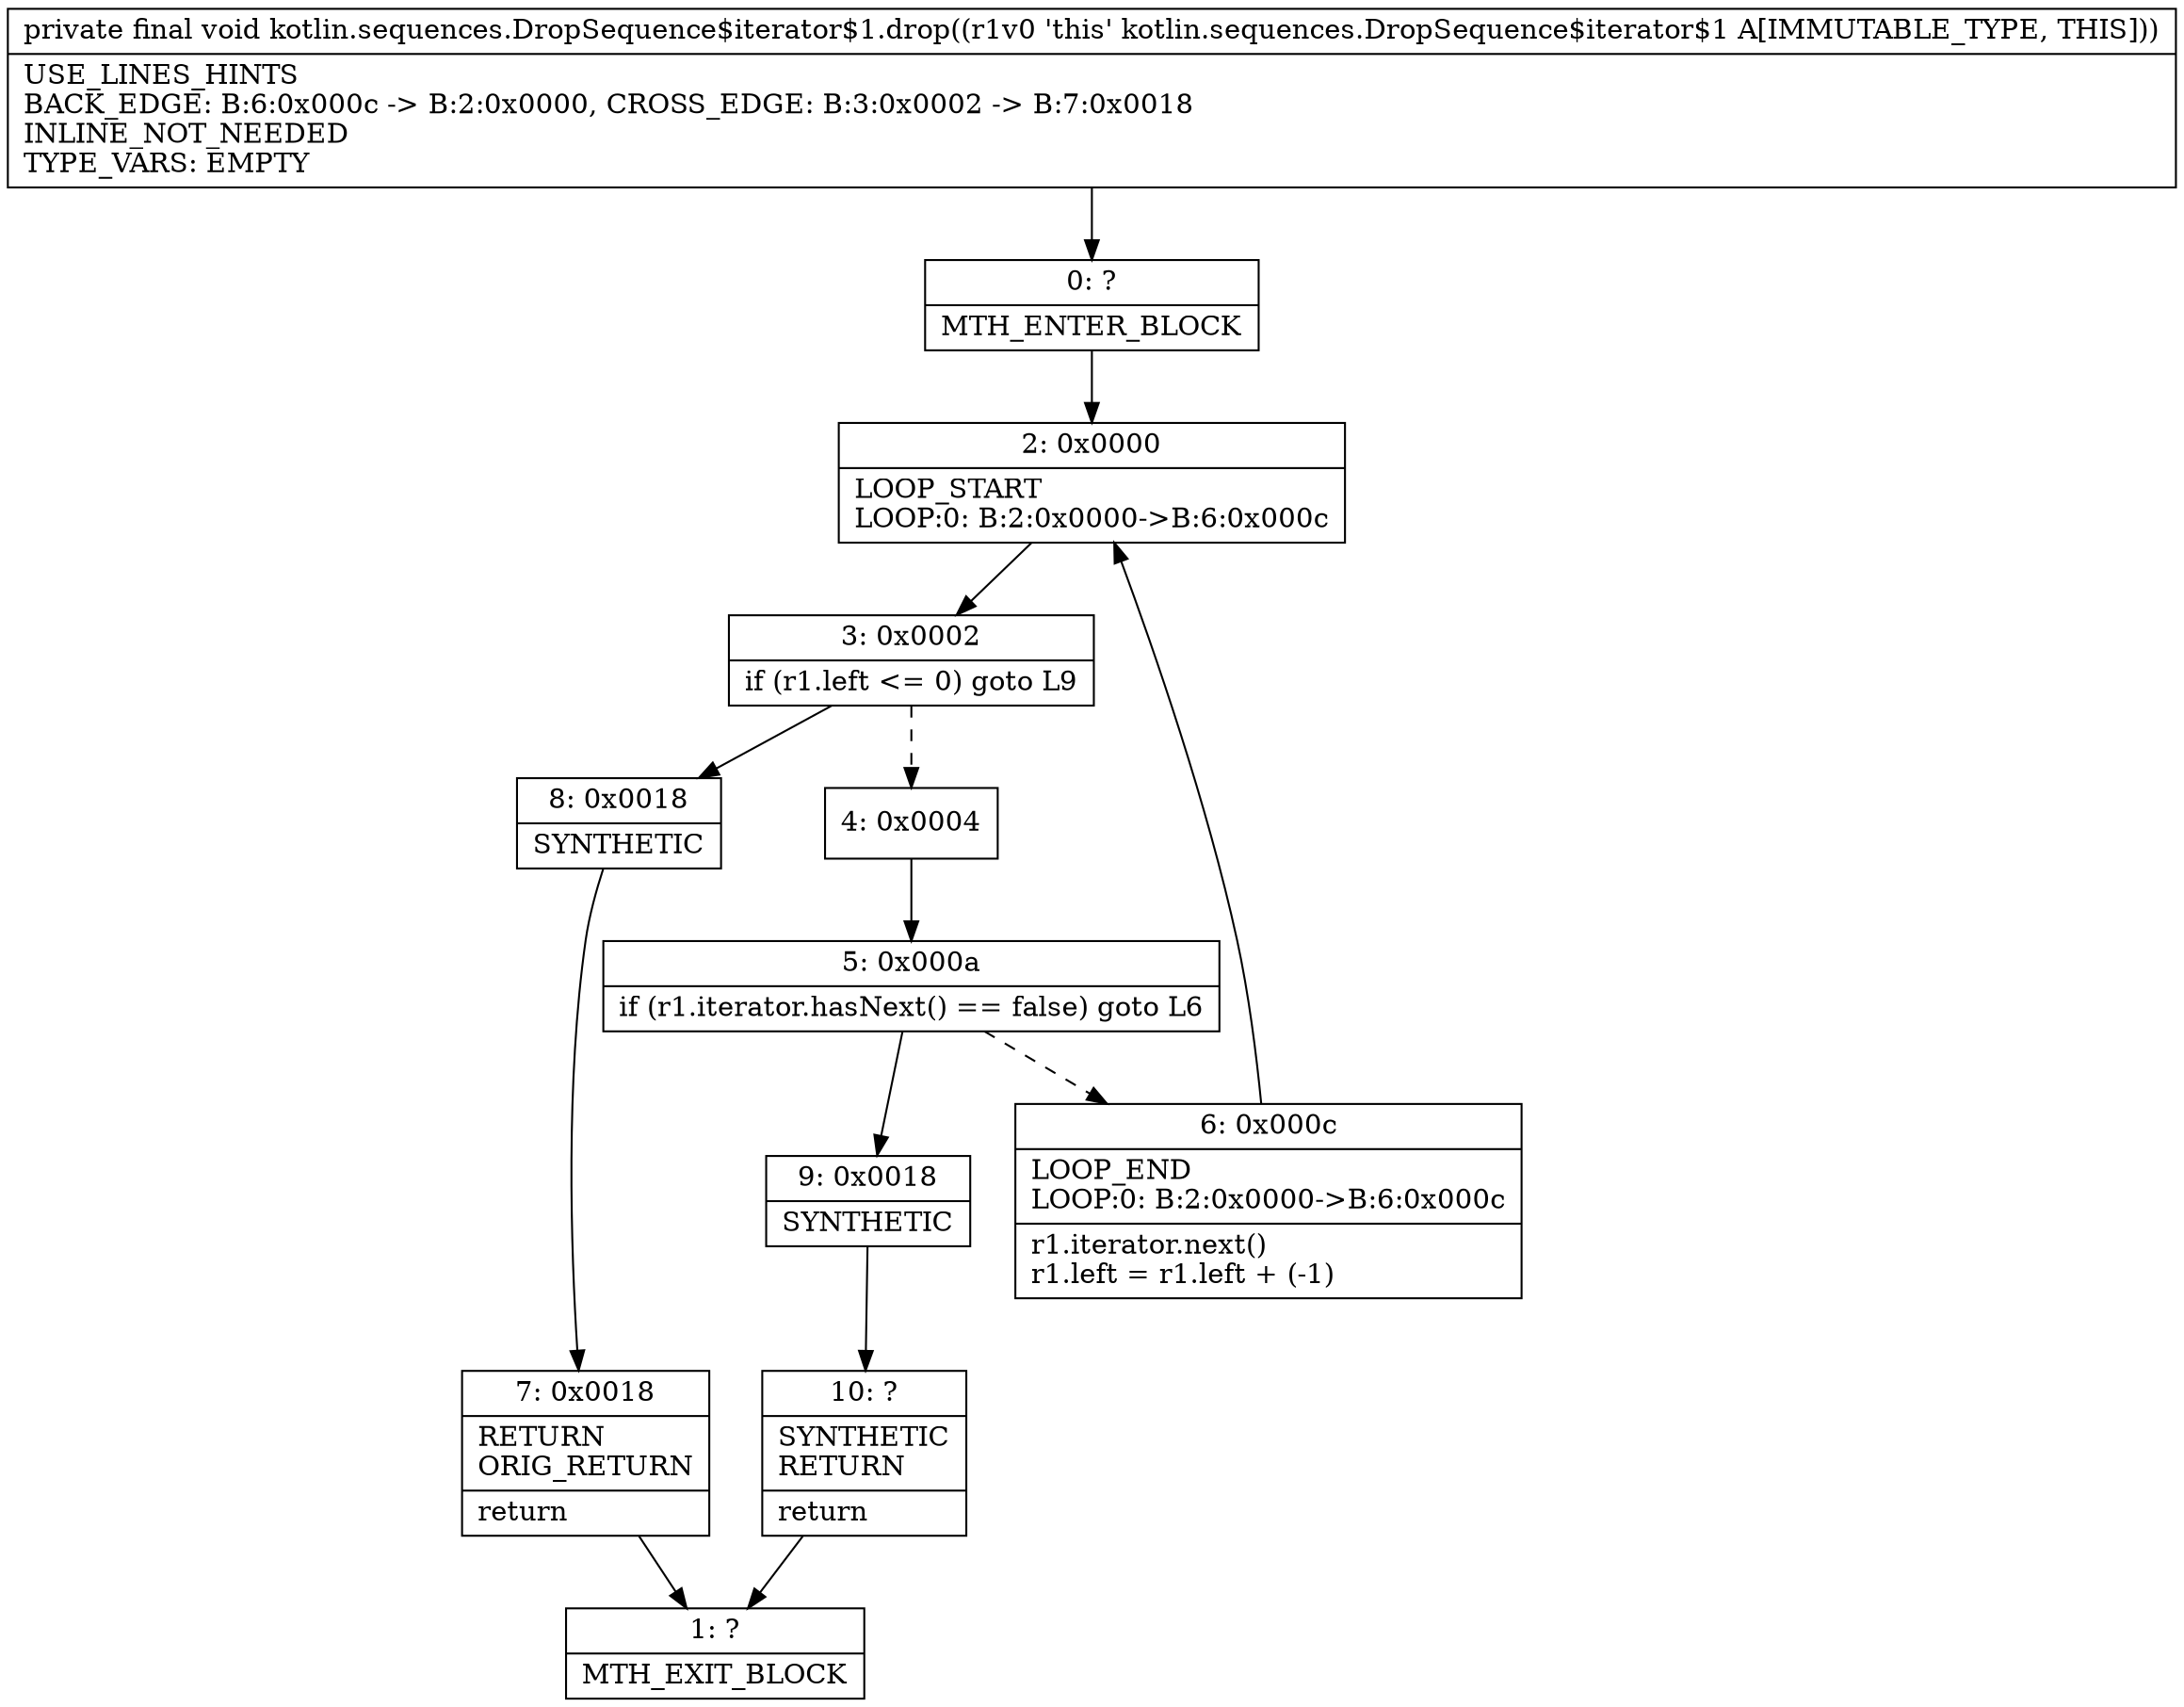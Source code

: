 digraph "CFG forkotlin.sequences.DropSequence$iterator$1.drop()V" {
Node_0 [shape=record,label="{0\:\ ?|MTH_ENTER_BLOCK\l}"];
Node_2 [shape=record,label="{2\:\ 0x0000|LOOP_START\lLOOP:0: B:2:0x0000\-\>B:6:0x000c\l}"];
Node_3 [shape=record,label="{3\:\ 0x0002|if (r1.left \<= 0) goto L9\l}"];
Node_4 [shape=record,label="{4\:\ 0x0004}"];
Node_5 [shape=record,label="{5\:\ 0x000a|if (r1.iterator.hasNext() == false) goto L6\l}"];
Node_6 [shape=record,label="{6\:\ 0x000c|LOOP_END\lLOOP:0: B:2:0x0000\-\>B:6:0x000c\l|r1.iterator.next()\lr1.left = r1.left + (\-1)\l}"];
Node_9 [shape=record,label="{9\:\ 0x0018|SYNTHETIC\l}"];
Node_10 [shape=record,label="{10\:\ ?|SYNTHETIC\lRETURN\l|return\l}"];
Node_1 [shape=record,label="{1\:\ ?|MTH_EXIT_BLOCK\l}"];
Node_8 [shape=record,label="{8\:\ 0x0018|SYNTHETIC\l}"];
Node_7 [shape=record,label="{7\:\ 0x0018|RETURN\lORIG_RETURN\l|return\l}"];
MethodNode[shape=record,label="{private final void kotlin.sequences.DropSequence$iterator$1.drop((r1v0 'this' kotlin.sequences.DropSequence$iterator$1 A[IMMUTABLE_TYPE, THIS]))  | USE_LINES_HINTS\lBACK_EDGE: B:6:0x000c \-\> B:2:0x0000, CROSS_EDGE: B:3:0x0002 \-\> B:7:0x0018\lINLINE_NOT_NEEDED\lTYPE_VARS: EMPTY\l}"];
MethodNode -> Node_0;Node_0 -> Node_2;
Node_2 -> Node_3;
Node_3 -> Node_4[style=dashed];
Node_3 -> Node_8;
Node_4 -> Node_5;
Node_5 -> Node_6[style=dashed];
Node_5 -> Node_9;
Node_6 -> Node_2;
Node_9 -> Node_10;
Node_10 -> Node_1;
Node_8 -> Node_7;
Node_7 -> Node_1;
}

